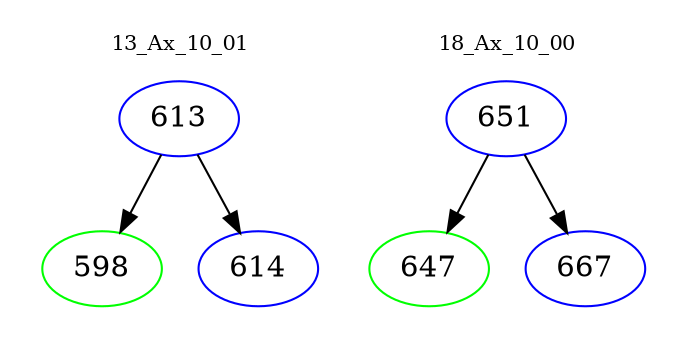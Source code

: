 digraph{
subgraph cluster_0 {
color = white
label = "13_Ax_10_01";
fontsize=10;
T0_613 [label="613", color="blue"]
T0_613 -> T0_598 [color="black"]
T0_598 [label="598", color="green"]
T0_613 -> T0_614 [color="black"]
T0_614 [label="614", color="blue"]
}
subgraph cluster_1 {
color = white
label = "18_Ax_10_00";
fontsize=10;
T1_651 [label="651", color="blue"]
T1_651 -> T1_647 [color="black"]
T1_647 [label="647", color="green"]
T1_651 -> T1_667 [color="black"]
T1_667 [label="667", color="blue"]
}
}
